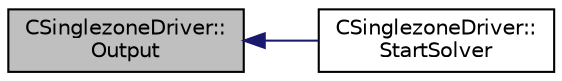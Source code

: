 digraph "CSinglezoneDriver::Output"
{
  edge [fontname="Helvetica",fontsize="10",labelfontname="Helvetica",labelfontsize="10"];
  node [fontname="Helvetica",fontsize="10",shape=record];
  rankdir="LR";
  Node278 [label="CSinglezoneDriver::\lOutput",height=0.2,width=0.4,color="black", fillcolor="grey75", style="filled", fontcolor="black"];
  Node278 -> Node279 [dir="back",color="midnightblue",fontsize="10",style="solid",fontname="Helvetica"];
  Node279 [label="CSinglezoneDriver::\lStartSolver",height=0.2,width=0.4,color="black", fillcolor="white", style="filled",URL="$class_c_singlezone_driver.html#a6eb4215f7ee740a6d5edb798110ce44a",tooltip="[Overload] Launch the computation for single-zone problems. "];
}
